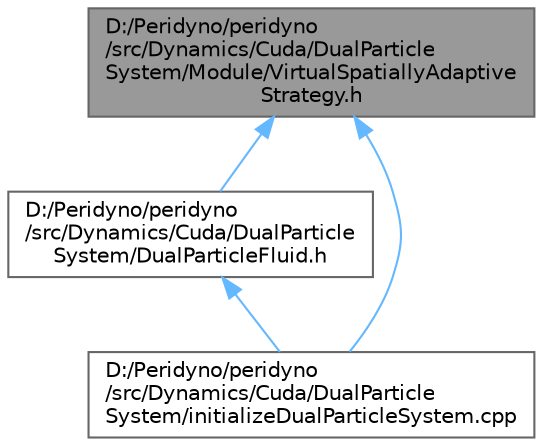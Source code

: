 digraph "D:/Peridyno/peridyno/src/Dynamics/Cuda/DualParticleSystem/Module/VirtualSpatiallyAdaptiveStrategy.h"
{
 // LATEX_PDF_SIZE
  bgcolor="transparent";
  edge [fontname=Helvetica,fontsize=10,labelfontname=Helvetica,labelfontsize=10];
  node [fontname=Helvetica,fontsize=10,shape=box,height=0.2,width=0.4];
  Node1 [id="Node000001",label="D:/Peridyno/peridyno\l/src/Dynamics/Cuda/DualParticle\lSystem/Module/VirtualSpatiallyAdaptive\lStrategy.h",height=0.2,width=0.4,color="gray40", fillcolor="grey60", style="filled", fontcolor="black",tooltip=" "];
  Node1 -> Node2 [id="edge1_Node000001_Node000002",dir="back",color="steelblue1",style="solid",tooltip=" "];
  Node2 [id="Node000002",label="D:/Peridyno/peridyno\l/src/Dynamics/Cuda/DualParticle\lSystem/DualParticleFluid.h",height=0.2,width=0.4,color="grey40", fillcolor="white", style="filled",URL="$_dual_particle_fluid_8h.html",tooltip=" "];
  Node2 -> Node3 [id="edge2_Node000002_Node000003",dir="back",color="steelblue1",style="solid",tooltip=" "];
  Node3 [id="Node000003",label="D:/Peridyno/peridyno\l/src/Dynamics/Cuda/DualParticle\lSystem/initializeDualParticleSystem.cpp",height=0.2,width=0.4,color="grey40", fillcolor="white", style="filled",URL="$initialize_dual_particle_system_8cpp.html",tooltip=" "];
  Node1 -> Node3 [id="edge3_Node000001_Node000003",dir="back",color="steelblue1",style="solid",tooltip=" "];
}
